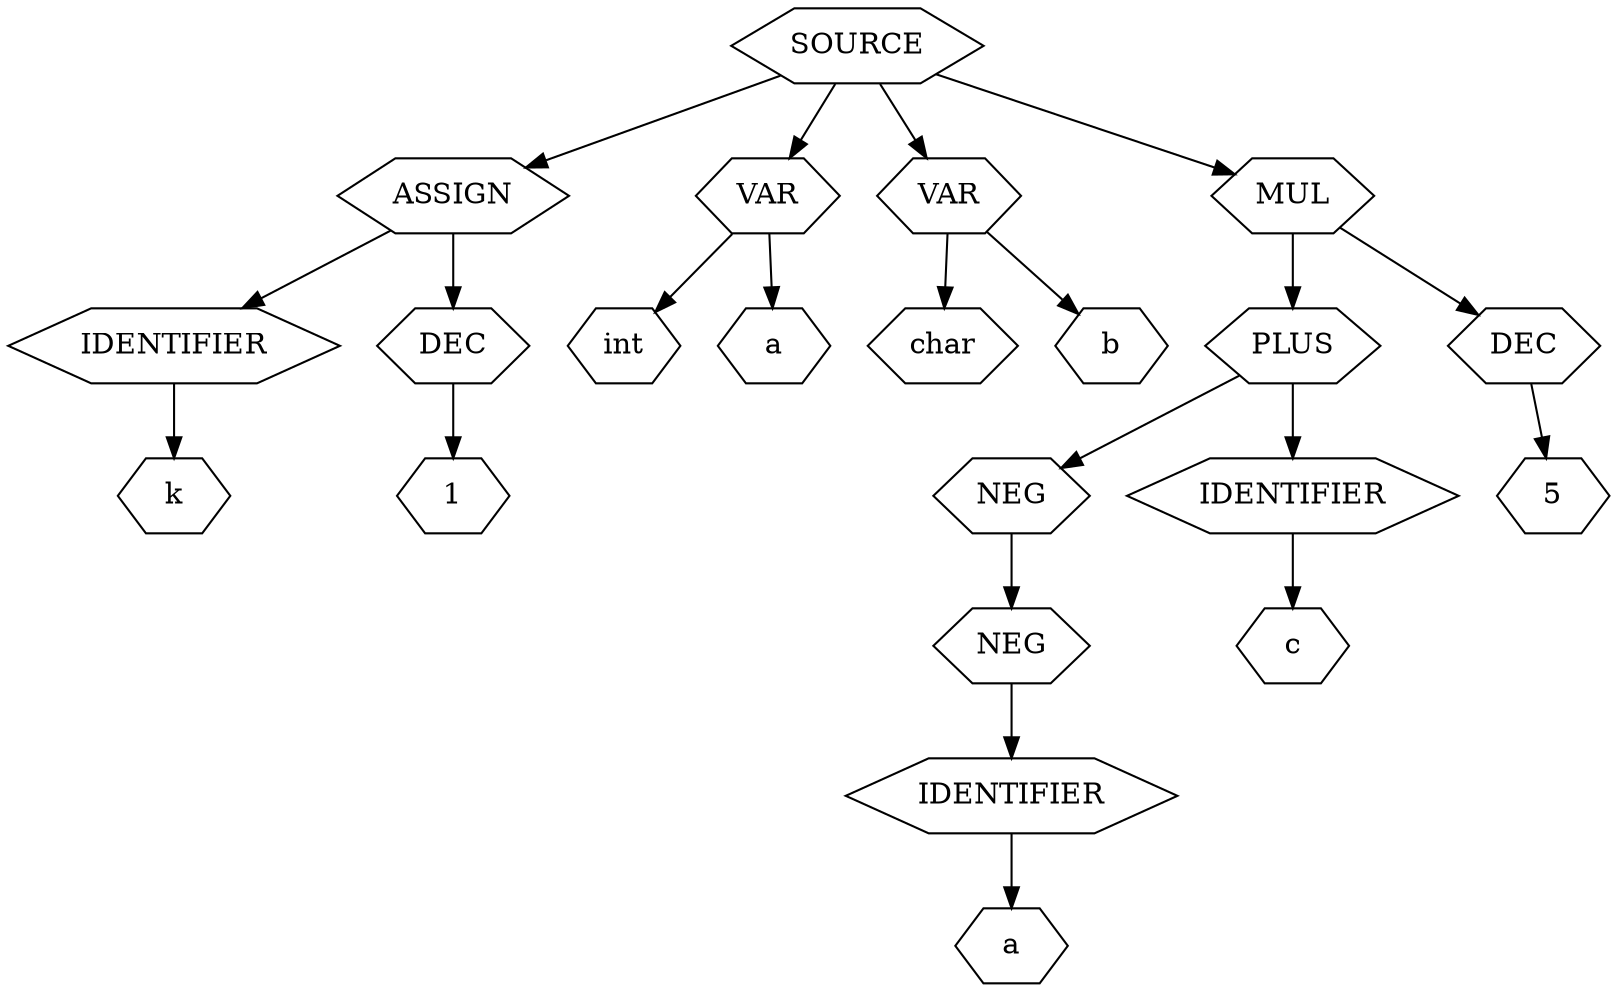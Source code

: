 digraph Tree {
    node [shape=hexagon];
    nodeSOURCE_0 [label="SOURCE"]
    nodeSOURCE_0 -> nodeASSIGN_1;
    nodeASSIGN_1 [label="ASSIGN"]
    nodeASSIGN_1 -> nodeIDENTIFIER_2;
    nodeIDENTIFIER_2 [label="IDENTIFIER"]
    nodeIDENTIFIER_2 -> nodek_3;
    nodek_3 [label="k"]
    nodeASSIGN_1 -> nodeDEC_4;
    nodeDEC_4 [label="DEC"]
    nodeDEC_4 -> node1_5;
    node1_5 [label="1"]
    nodeSOURCE_0 -> nodeVAR_6;
    nodeVAR_6 [label="VAR"]
    nodeVAR_6 -> nodeint_7;
    nodeint_7 [label="int"]
    nodeVAR_6 -> nodea_8;
    nodea_8 [label="a"]
    nodeSOURCE_0 -> nodeVAR_9;
    nodeVAR_9 [label="VAR"]
    nodeVAR_9 -> nodechar_10;
    nodechar_10 [label="char"]
    nodeVAR_9 -> nodeb_11;
    nodeb_11 [label="b"]
    nodeSOURCE_0 -> nodeMUL_12;
    nodeMUL_12 [label="MUL"]
    nodeMUL_12 -> nodePLUS_13;
    nodePLUS_13 [label="PLUS"]
    nodePLUS_13 -> nodeNEG_14;
    nodeNEG_14 [label="NEG"]
    nodeNEG_14 -> nodeNEG_15;
    nodeNEG_15 [label="NEG"]
    nodeNEG_15 -> nodeIDENTIFIER_16;
    nodeIDENTIFIER_16 [label="IDENTIFIER"]
    nodeIDENTIFIER_16 -> nodea_17;
    nodea_17 [label="a"]
    nodePLUS_13 -> nodeIDENTIFIER_18;
    nodeIDENTIFIER_18 [label="IDENTIFIER"]
    nodeIDENTIFIER_18 -> nodec_19;
    nodec_19 [label="c"]
    nodeMUL_12 -> nodeDEC_20;
    nodeDEC_20 [label="DEC"]
    nodeDEC_20 -> node5_21;
    node5_21 [label="5"]
}

